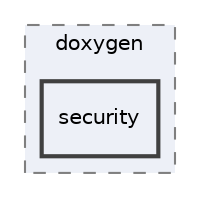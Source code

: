 digraph "out/doc_out/objects/cv3/doxygen/security"
{
 // INTERACTIVE_SVG=YES
 // LATEX_PDF_SIZE
  bgcolor="transparent";
  edge [fontname="Helvetica",fontsize="10",labelfontname="Helvetica",labelfontsize="10"];
  node [fontname="Helvetica",fontsize="10",shape=record];
  compound=true
  subgraph clusterdir_62e28bd9110ce3e47f59b6deb0829892 {
    graph [ bgcolor="#edf0f7", pencolor="grey50", style="filled,dashed,", label="doxygen", fontname="Helvetica", fontsize="10", URL="dir_62e28bd9110ce3e47f59b6deb0829892.html"]
  dir_97ec0c0a8fdc5b497e46528e27d9f77e [shape=box, label="security", style="filled,bold,", fillcolor="#edf0f7", color="grey25", URL="dir_97ec0c0a8fdc5b497e46528e27d9f77e.html"];
  }
}
